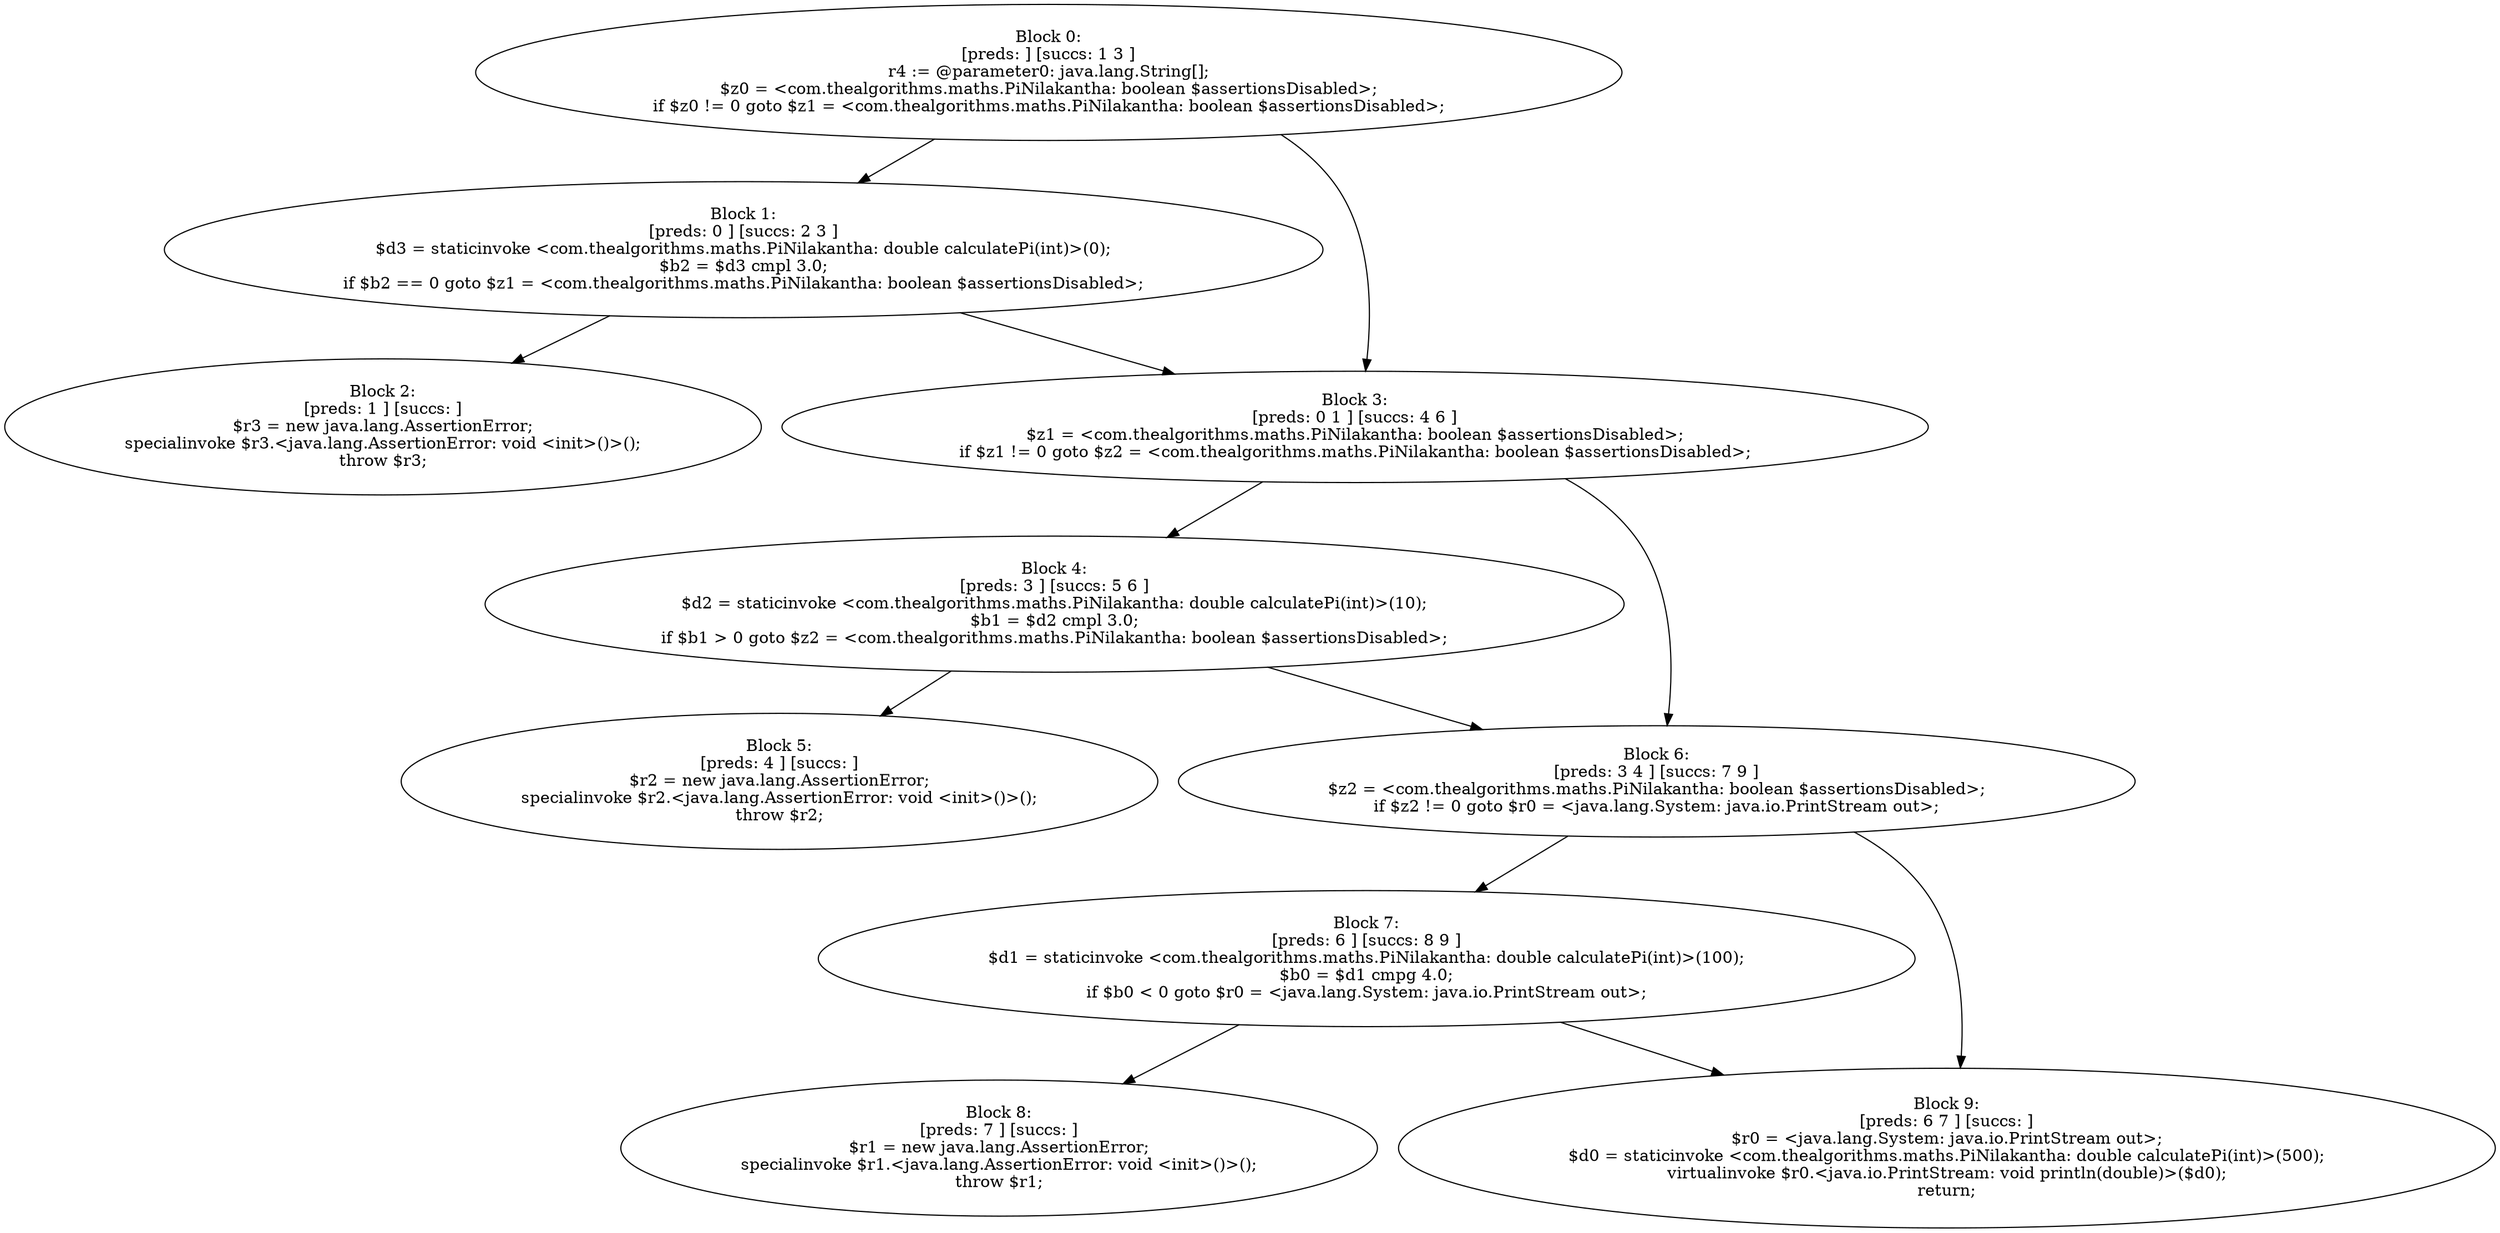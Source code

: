 digraph "unitGraph" {
    "Block 0:
[preds: ] [succs: 1 3 ]
r4 := @parameter0: java.lang.String[];
$z0 = <com.thealgorithms.maths.PiNilakantha: boolean $assertionsDisabled>;
if $z0 != 0 goto $z1 = <com.thealgorithms.maths.PiNilakantha: boolean $assertionsDisabled>;
"
    "Block 1:
[preds: 0 ] [succs: 2 3 ]
$d3 = staticinvoke <com.thealgorithms.maths.PiNilakantha: double calculatePi(int)>(0);
$b2 = $d3 cmpl 3.0;
if $b2 == 0 goto $z1 = <com.thealgorithms.maths.PiNilakantha: boolean $assertionsDisabled>;
"
    "Block 2:
[preds: 1 ] [succs: ]
$r3 = new java.lang.AssertionError;
specialinvoke $r3.<java.lang.AssertionError: void <init>()>();
throw $r3;
"
    "Block 3:
[preds: 0 1 ] [succs: 4 6 ]
$z1 = <com.thealgorithms.maths.PiNilakantha: boolean $assertionsDisabled>;
if $z1 != 0 goto $z2 = <com.thealgorithms.maths.PiNilakantha: boolean $assertionsDisabled>;
"
    "Block 4:
[preds: 3 ] [succs: 5 6 ]
$d2 = staticinvoke <com.thealgorithms.maths.PiNilakantha: double calculatePi(int)>(10);
$b1 = $d2 cmpl 3.0;
if $b1 > 0 goto $z2 = <com.thealgorithms.maths.PiNilakantha: boolean $assertionsDisabled>;
"
    "Block 5:
[preds: 4 ] [succs: ]
$r2 = new java.lang.AssertionError;
specialinvoke $r2.<java.lang.AssertionError: void <init>()>();
throw $r2;
"
    "Block 6:
[preds: 3 4 ] [succs: 7 9 ]
$z2 = <com.thealgorithms.maths.PiNilakantha: boolean $assertionsDisabled>;
if $z2 != 0 goto $r0 = <java.lang.System: java.io.PrintStream out>;
"
    "Block 7:
[preds: 6 ] [succs: 8 9 ]
$d1 = staticinvoke <com.thealgorithms.maths.PiNilakantha: double calculatePi(int)>(100);
$b0 = $d1 cmpg 4.0;
if $b0 < 0 goto $r0 = <java.lang.System: java.io.PrintStream out>;
"
    "Block 8:
[preds: 7 ] [succs: ]
$r1 = new java.lang.AssertionError;
specialinvoke $r1.<java.lang.AssertionError: void <init>()>();
throw $r1;
"
    "Block 9:
[preds: 6 7 ] [succs: ]
$r0 = <java.lang.System: java.io.PrintStream out>;
$d0 = staticinvoke <com.thealgorithms.maths.PiNilakantha: double calculatePi(int)>(500);
virtualinvoke $r0.<java.io.PrintStream: void println(double)>($d0);
return;
"
    "Block 0:
[preds: ] [succs: 1 3 ]
r4 := @parameter0: java.lang.String[];
$z0 = <com.thealgorithms.maths.PiNilakantha: boolean $assertionsDisabled>;
if $z0 != 0 goto $z1 = <com.thealgorithms.maths.PiNilakantha: boolean $assertionsDisabled>;
"->"Block 1:
[preds: 0 ] [succs: 2 3 ]
$d3 = staticinvoke <com.thealgorithms.maths.PiNilakantha: double calculatePi(int)>(0);
$b2 = $d3 cmpl 3.0;
if $b2 == 0 goto $z1 = <com.thealgorithms.maths.PiNilakantha: boolean $assertionsDisabled>;
";
    "Block 0:
[preds: ] [succs: 1 3 ]
r4 := @parameter0: java.lang.String[];
$z0 = <com.thealgorithms.maths.PiNilakantha: boolean $assertionsDisabled>;
if $z0 != 0 goto $z1 = <com.thealgorithms.maths.PiNilakantha: boolean $assertionsDisabled>;
"->"Block 3:
[preds: 0 1 ] [succs: 4 6 ]
$z1 = <com.thealgorithms.maths.PiNilakantha: boolean $assertionsDisabled>;
if $z1 != 0 goto $z2 = <com.thealgorithms.maths.PiNilakantha: boolean $assertionsDisabled>;
";
    "Block 1:
[preds: 0 ] [succs: 2 3 ]
$d3 = staticinvoke <com.thealgorithms.maths.PiNilakantha: double calculatePi(int)>(0);
$b2 = $d3 cmpl 3.0;
if $b2 == 0 goto $z1 = <com.thealgorithms.maths.PiNilakantha: boolean $assertionsDisabled>;
"->"Block 2:
[preds: 1 ] [succs: ]
$r3 = new java.lang.AssertionError;
specialinvoke $r3.<java.lang.AssertionError: void <init>()>();
throw $r3;
";
    "Block 1:
[preds: 0 ] [succs: 2 3 ]
$d3 = staticinvoke <com.thealgorithms.maths.PiNilakantha: double calculatePi(int)>(0);
$b2 = $d3 cmpl 3.0;
if $b2 == 0 goto $z1 = <com.thealgorithms.maths.PiNilakantha: boolean $assertionsDisabled>;
"->"Block 3:
[preds: 0 1 ] [succs: 4 6 ]
$z1 = <com.thealgorithms.maths.PiNilakantha: boolean $assertionsDisabled>;
if $z1 != 0 goto $z2 = <com.thealgorithms.maths.PiNilakantha: boolean $assertionsDisabled>;
";
    "Block 3:
[preds: 0 1 ] [succs: 4 6 ]
$z1 = <com.thealgorithms.maths.PiNilakantha: boolean $assertionsDisabled>;
if $z1 != 0 goto $z2 = <com.thealgorithms.maths.PiNilakantha: boolean $assertionsDisabled>;
"->"Block 4:
[preds: 3 ] [succs: 5 6 ]
$d2 = staticinvoke <com.thealgorithms.maths.PiNilakantha: double calculatePi(int)>(10);
$b1 = $d2 cmpl 3.0;
if $b1 > 0 goto $z2 = <com.thealgorithms.maths.PiNilakantha: boolean $assertionsDisabled>;
";
    "Block 3:
[preds: 0 1 ] [succs: 4 6 ]
$z1 = <com.thealgorithms.maths.PiNilakantha: boolean $assertionsDisabled>;
if $z1 != 0 goto $z2 = <com.thealgorithms.maths.PiNilakantha: boolean $assertionsDisabled>;
"->"Block 6:
[preds: 3 4 ] [succs: 7 9 ]
$z2 = <com.thealgorithms.maths.PiNilakantha: boolean $assertionsDisabled>;
if $z2 != 0 goto $r0 = <java.lang.System: java.io.PrintStream out>;
";
    "Block 4:
[preds: 3 ] [succs: 5 6 ]
$d2 = staticinvoke <com.thealgorithms.maths.PiNilakantha: double calculatePi(int)>(10);
$b1 = $d2 cmpl 3.0;
if $b1 > 0 goto $z2 = <com.thealgorithms.maths.PiNilakantha: boolean $assertionsDisabled>;
"->"Block 5:
[preds: 4 ] [succs: ]
$r2 = new java.lang.AssertionError;
specialinvoke $r2.<java.lang.AssertionError: void <init>()>();
throw $r2;
";
    "Block 4:
[preds: 3 ] [succs: 5 6 ]
$d2 = staticinvoke <com.thealgorithms.maths.PiNilakantha: double calculatePi(int)>(10);
$b1 = $d2 cmpl 3.0;
if $b1 > 0 goto $z2 = <com.thealgorithms.maths.PiNilakantha: boolean $assertionsDisabled>;
"->"Block 6:
[preds: 3 4 ] [succs: 7 9 ]
$z2 = <com.thealgorithms.maths.PiNilakantha: boolean $assertionsDisabled>;
if $z2 != 0 goto $r0 = <java.lang.System: java.io.PrintStream out>;
";
    "Block 6:
[preds: 3 4 ] [succs: 7 9 ]
$z2 = <com.thealgorithms.maths.PiNilakantha: boolean $assertionsDisabled>;
if $z2 != 0 goto $r0 = <java.lang.System: java.io.PrintStream out>;
"->"Block 7:
[preds: 6 ] [succs: 8 9 ]
$d1 = staticinvoke <com.thealgorithms.maths.PiNilakantha: double calculatePi(int)>(100);
$b0 = $d1 cmpg 4.0;
if $b0 < 0 goto $r0 = <java.lang.System: java.io.PrintStream out>;
";
    "Block 6:
[preds: 3 4 ] [succs: 7 9 ]
$z2 = <com.thealgorithms.maths.PiNilakantha: boolean $assertionsDisabled>;
if $z2 != 0 goto $r0 = <java.lang.System: java.io.PrintStream out>;
"->"Block 9:
[preds: 6 7 ] [succs: ]
$r0 = <java.lang.System: java.io.PrintStream out>;
$d0 = staticinvoke <com.thealgorithms.maths.PiNilakantha: double calculatePi(int)>(500);
virtualinvoke $r0.<java.io.PrintStream: void println(double)>($d0);
return;
";
    "Block 7:
[preds: 6 ] [succs: 8 9 ]
$d1 = staticinvoke <com.thealgorithms.maths.PiNilakantha: double calculatePi(int)>(100);
$b0 = $d1 cmpg 4.0;
if $b0 < 0 goto $r0 = <java.lang.System: java.io.PrintStream out>;
"->"Block 8:
[preds: 7 ] [succs: ]
$r1 = new java.lang.AssertionError;
specialinvoke $r1.<java.lang.AssertionError: void <init>()>();
throw $r1;
";
    "Block 7:
[preds: 6 ] [succs: 8 9 ]
$d1 = staticinvoke <com.thealgorithms.maths.PiNilakantha: double calculatePi(int)>(100);
$b0 = $d1 cmpg 4.0;
if $b0 < 0 goto $r0 = <java.lang.System: java.io.PrintStream out>;
"->"Block 9:
[preds: 6 7 ] [succs: ]
$r0 = <java.lang.System: java.io.PrintStream out>;
$d0 = staticinvoke <com.thealgorithms.maths.PiNilakantha: double calculatePi(int)>(500);
virtualinvoke $r0.<java.io.PrintStream: void println(double)>($d0);
return;
";
}
